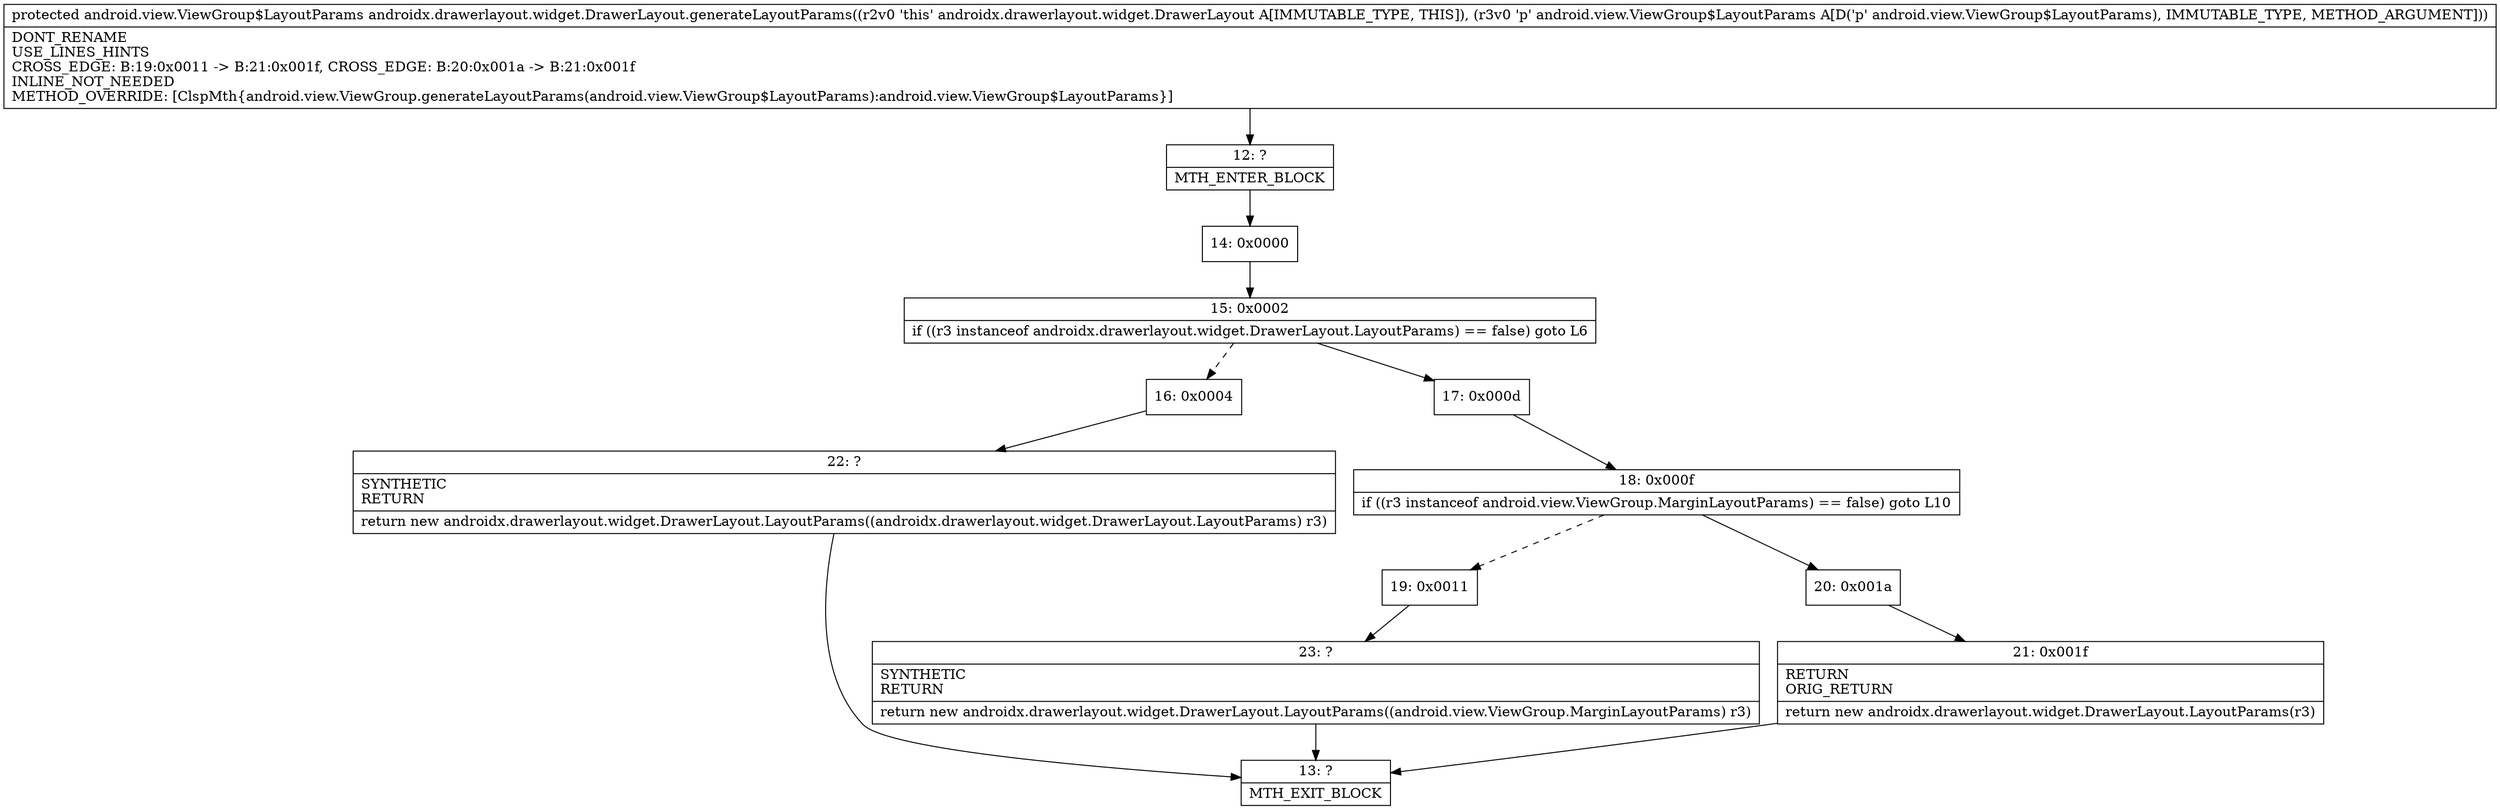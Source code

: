 digraph "CFG forandroidx.drawerlayout.widget.DrawerLayout.generateLayoutParams(Landroid\/view\/ViewGroup$LayoutParams;)Landroid\/view\/ViewGroup$LayoutParams;" {
Node_12 [shape=record,label="{12\:\ ?|MTH_ENTER_BLOCK\l}"];
Node_14 [shape=record,label="{14\:\ 0x0000}"];
Node_15 [shape=record,label="{15\:\ 0x0002|if ((r3 instanceof androidx.drawerlayout.widget.DrawerLayout.LayoutParams) == false) goto L6\l}"];
Node_16 [shape=record,label="{16\:\ 0x0004}"];
Node_22 [shape=record,label="{22\:\ ?|SYNTHETIC\lRETURN\l|return new androidx.drawerlayout.widget.DrawerLayout.LayoutParams((androidx.drawerlayout.widget.DrawerLayout.LayoutParams) r3)\l}"];
Node_13 [shape=record,label="{13\:\ ?|MTH_EXIT_BLOCK\l}"];
Node_17 [shape=record,label="{17\:\ 0x000d}"];
Node_18 [shape=record,label="{18\:\ 0x000f|if ((r3 instanceof android.view.ViewGroup.MarginLayoutParams) == false) goto L10\l}"];
Node_19 [shape=record,label="{19\:\ 0x0011}"];
Node_23 [shape=record,label="{23\:\ ?|SYNTHETIC\lRETURN\l|return new androidx.drawerlayout.widget.DrawerLayout.LayoutParams((android.view.ViewGroup.MarginLayoutParams) r3)\l}"];
Node_20 [shape=record,label="{20\:\ 0x001a}"];
Node_21 [shape=record,label="{21\:\ 0x001f|RETURN\lORIG_RETURN\l|return new androidx.drawerlayout.widget.DrawerLayout.LayoutParams(r3)\l}"];
MethodNode[shape=record,label="{protected android.view.ViewGroup$LayoutParams androidx.drawerlayout.widget.DrawerLayout.generateLayoutParams((r2v0 'this' androidx.drawerlayout.widget.DrawerLayout A[IMMUTABLE_TYPE, THIS]), (r3v0 'p' android.view.ViewGroup$LayoutParams A[D('p' android.view.ViewGroup$LayoutParams), IMMUTABLE_TYPE, METHOD_ARGUMENT]))  | DONT_RENAME\lUSE_LINES_HINTS\lCROSS_EDGE: B:19:0x0011 \-\> B:21:0x001f, CROSS_EDGE: B:20:0x001a \-\> B:21:0x001f\lINLINE_NOT_NEEDED\lMETHOD_OVERRIDE: [ClspMth\{android.view.ViewGroup.generateLayoutParams(android.view.ViewGroup$LayoutParams):android.view.ViewGroup$LayoutParams\}]\l}"];
MethodNode -> Node_12;Node_12 -> Node_14;
Node_14 -> Node_15;
Node_15 -> Node_16[style=dashed];
Node_15 -> Node_17;
Node_16 -> Node_22;
Node_22 -> Node_13;
Node_17 -> Node_18;
Node_18 -> Node_19[style=dashed];
Node_18 -> Node_20;
Node_19 -> Node_23;
Node_23 -> Node_13;
Node_20 -> Node_21;
Node_21 -> Node_13;
}

